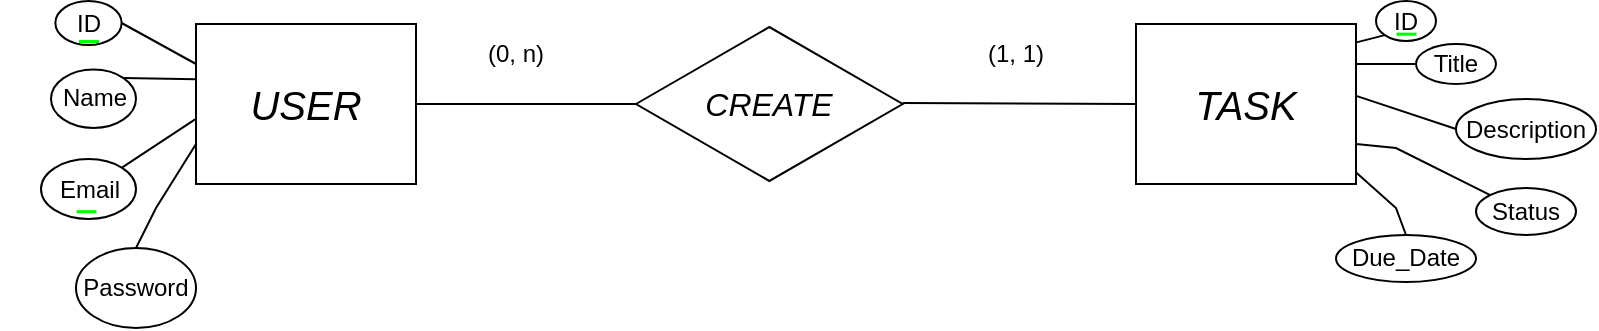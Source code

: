 <mxfile version="24.7.8">
  <diagram name="Página-1" id="oE5SToJG6d0fqBrR_LVp">
    <mxGraphModel dx="880" dy="547" grid="1" gridSize="10" guides="1" tooltips="1" connect="1" arrows="1" fold="1" page="1" pageScale="1" pageWidth="1169" pageHeight="827" math="0" shadow="0">
      <root>
        <mxCell id="0" />
        <mxCell id="1" parent="0" />
        <mxCell id="YD6msoa2M3r7hMomgX2S-1" value="&lt;i style=&quot;&quot;&gt;&lt;font style=&quot;font-size: 20px;&quot;&gt;USER&lt;/font&gt;&lt;/i&gt;" style="rounded=0;whiteSpace=wrap;html=1;fillColor=none;" parent="1" vertex="1">
          <mxGeometry x="370" y="118" width="110" height="80" as="geometry" />
        </mxCell>
        <mxCell id="YD6msoa2M3r7hMomgX2S-2" value="&lt;i style=&quot;&quot;&gt;&lt;font style=&quot;font-size: 20px;&quot;&gt;TASK&lt;/font&gt;&lt;/i&gt;" style="rounded=0;whiteSpace=wrap;html=1;fillColor=none;align=center;" parent="1" vertex="1">
          <mxGeometry x="840" y="118" width="110" height="80" as="geometry" />
        </mxCell>
        <mxCell id="YD6msoa2M3r7hMomgX2S-3" value="&lt;i&gt;&lt;font style=&quot;font-size: 16px;&quot;&gt;CREATE&lt;/font&gt;&lt;/i&gt;" style="html=1;whiteSpace=wrap;aspect=fixed;shape=isoRectangle;fillColor=none;" parent="1" vertex="1">
          <mxGeometry x="590" y="118" width="133.34" height="80" as="geometry" />
        </mxCell>
        <mxCell id="YD6msoa2M3r7hMomgX2S-5" value="" style="endArrow=none;html=1;rounded=0;exitX=1;exitY=0.5;exitDx=0;exitDy=0;" parent="1" source="YD6msoa2M3r7hMomgX2S-1" edge="1">
          <mxGeometry width="50" height="50" relative="1" as="geometry">
            <mxPoint x="490" y="158" as="sourcePoint" />
            <mxPoint x="590" y="158" as="targetPoint" />
          </mxGeometry>
        </mxCell>
        <mxCell id="YD6msoa2M3r7hMomgX2S-6" value="" style="endArrow=none;html=1;rounded=0;exitX=1;exitY=0.5;exitDx=0;exitDy=0;entryX=0;entryY=0.5;entryDx=0;entryDy=0;" parent="1" target="YD6msoa2M3r7hMomgX2S-2" edge="1">
          <mxGeometry width="50" height="50" relative="1" as="geometry">
            <mxPoint x="723.34" y="157.5" as="sourcePoint" />
            <mxPoint x="835.34" y="158.5" as="targetPoint" />
          </mxGeometry>
        </mxCell>
        <mxCell id="YD6msoa2M3r7hMomgX2S-23" value="" style="endArrow=none;html=1;rounded=0;entryX=0;entryY=0.75;entryDx=0;entryDy=0;exitX=0.5;exitY=0;exitDx=0;exitDy=0;" parent="1" source="1crDwZA3xUfXSPAo53d7-8" target="YD6msoa2M3r7hMomgX2S-1" edge="1">
          <mxGeometry width="50" height="50" relative="1" as="geometry">
            <mxPoint x="343.83" y="257.717" as="sourcePoint" />
            <mxPoint x="330" y="168" as="targetPoint" />
            <Array as="points">
              <mxPoint x="350" y="210" />
            </Array>
          </mxGeometry>
        </mxCell>
        <mxCell id="YD6msoa2M3r7hMomgX2S-25" value="" style="endArrow=none;html=1;rounded=0;entryX=0;entryY=0.346;entryDx=0;entryDy=0;entryPerimeter=0;exitX=1;exitY=0;exitDx=0;exitDy=0;" parent="1" source="1crDwZA3xUfXSPAo53d7-10" target="YD6msoa2M3r7hMomgX2S-1" edge="1">
          <mxGeometry width="50" height="50" relative="1" as="geometry">
            <mxPoint x="295.91" y="154.59" as="sourcePoint" />
            <mxPoint x="371" y="145" as="targetPoint" />
            <Array as="points" />
          </mxGeometry>
        </mxCell>
        <mxCell id="YD6msoa2M3r7hMomgX2S-30" value="" style="endArrow=none;html=1;rounded=0;exitX=1;exitY=0.25;exitDx=0;exitDy=0;entryX=0;entryY=0.5;entryDx=0;entryDy=0;" parent="1" source="YD6msoa2M3r7hMomgX2S-2" target="1crDwZA3xUfXSPAo53d7-4" edge="1">
          <mxGeometry width="50" height="50" relative="1" as="geometry">
            <mxPoint x="980" y="210" as="sourcePoint" />
            <mxPoint x="998" y="145" as="targetPoint" />
            <Array as="points" />
          </mxGeometry>
        </mxCell>
        <mxCell id="YD6msoa2M3r7hMomgX2S-37" value="" style="endArrow=none;html=1;rounded=0;exitX=1.001;exitY=0.449;exitDx=0;exitDy=0;exitPerimeter=0;entryX=0;entryY=0.5;entryDx=0;entryDy=0;" parent="1" source="YD6msoa2M3r7hMomgX2S-2" target="1crDwZA3xUfXSPAo53d7-3" edge="1">
          <mxGeometry width="50" height="50" relative="1" as="geometry">
            <mxPoint x="960" y="148" as="sourcePoint" />
            <mxPoint x="1025.5" y="181.5" as="targetPoint" />
            <Array as="points" />
          </mxGeometry>
        </mxCell>
        <mxCell id="YD6msoa2M3r7hMomgX2S-38" value="" style="endArrow=none;html=1;rounded=0;entryX=0;entryY=0;entryDx=0;entryDy=0;exitX=1;exitY=0.75;exitDx=0;exitDy=0;" parent="1" source="YD6msoa2M3r7hMomgX2S-2" target="1crDwZA3xUfXSPAo53d7-2" edge="1">
          <mxGeometry width="50" height="50" relative="1" as="geometry">
            <mxPoint x="951" y="173" as="sourcePoint" />
            <mxPoint x="1021.59" y="222.59" as="targetPoint" />
            <Array as="points">
              <mxPoint x="970" y="180" />
            </Array>
          </mxGeometry>
        </mxCell>
        <mxCell id="YD6msoa2M3r7hMomgX2S-39" value="" style="endArrow=none;html=1;rounded=0;exitX=1.002;exitY=0.93;exitDx=0;exitDy=0;entryX=0.5;entryY=0;entryDx=0;entryDy=0;exitPerimeter=0;" parent="1" source="YD6msoa2M3r7hMomgX2S-2" target="1crDwZA3xUfXSPAo53d7-1" edge="1">
          <mxGeometry width="50" height="50" relative="1" as="geometry">
            <mxPoint x="940" y="196" as="sourcePoint" />
            <mxPoint x="978.25" y="220" as="targetPoint" />
            <Array as="points">
              <mxPoint x="970" y="210" />
            </Array>
          </mxGeometry>
        </mxCell>
        <mxCell id="YD6msoa2M3r7hMomgX2S-45" value="" style="endArrow=none;html=1;rounded=0;exitX=1.002;exitY=0.115;exitDx=0;exitDy=0;entryX=0;entryY=1;entryDx=0;entryDy=0;exitPerimeter=0;" parent="1" source="YD6msoa2M3r7hMomgX2S-2" target="1crDwZA3xUfXSPAo53d7-5" edge="1">
          <mxGeometry width="50" height="50" relative="1" as="geometry">
            <mxPoint x="960" y="148" as="sourcePoint" />
            <mxPoint x="985" y="103" as="targetPoint" />
            <Array as="points" />
          </mxGeometry>
        </mxCell>
        <mxCell id="YD6msoa2M3r7hMomgX2S-48" value="" style="endArrow=none;html=1;rounded=0;exitX=1;exitY=0.5;exitDx=0;exitDy=0;entryX=0;entryY=0.25;entryDx=0;entryDy=0;" parent="1" source="1crDwZA3xUfXSPAo53d7-7" target="YD6msoa2M3r7hMomgX2S-1" edge="1">
          <mxGeometry width="50" height="50" relative="1" as="geometry">
            <mxPoint x="292.5" y="123" as="sourcePoint" />
            <mxPoint x="360" y="130" as="targetPoint" />
            <Array as="points" />
          </mxGeometry>
        </mxCell>
        <mxCell id="YD6msoa2M3r7hMomgX2S-49" value="(0, n)" style="text;html=1;align=center;verticalAlign=middle;whiteSpace=wrap;rounded=0;" parent="1" vertex="1">
          <mxGeometry x="500" y="118" width="60" height="30" as="geometry" />
        </mxCell>
        <mxCell id="YD6msoa2M3r7hMomgX2S-50" value="(1, 1)" style="text;html=1;align=center;verticalAlign=middle;whiteSpace=wrap;rounded=0;" parent="1" vertex="1">
          <mxGeometry x="750" y="118" width="60" height="30" as="geometry" />
        </mxCell>
        <mxCell id="EoohrdejDbw18MWcAkVu-11" value="" style="endArrow=none;html=1;rounded=0;strokeWidth=1.5;strokeColor=#00ff00;" parent="1" edge="1">
          <mxGeometry width="50" height="50" relative="1" as="geometry">
            <mxPoint x="311.25" y="126.5" as="sourcePoint" />
            <mxPoint x="321.25" y="126.5" as="targetPoint" />
          </mxGeometry>
        </mxCell>
        <mxCell id="EoohrdejDbw18MWcAkVu-15" style="edgeStyle=orthogonalEdgeStyle;rounded=0;orthogonalLoop=1;jettySize=auto;html=1;exitX=0.5;exitY=1;exitDx=0;exitDy=0;" parent="1" edge="1">
          <mxGeometry relative="1" as="geometry">
            <mxPoint x="280" y="193" as="sourcePoint" />
            <mxPoint x="280" y="193" as="targetPoint" />
          </mxGeometry>
        </mxCell>
        <mxCell id="EoohrdejDbw18MWcAkVu-16" value="" style="endArrow=none;html=1;rounded=0;strokeWidth=1.5;strokeColor=#00ff00;" parent="1" edge="1">
          <mxGeometry width="50" height="50" relative="1" as="geometry">
            <mxPoint x="310" y="211.58" as="sourcePoint" />
            <mxPoint x="320" y="211.58" as="targetPoint" />
          </mxGeometry>
        </mxCell>
        <mxCell id="EoohrdejDbw18MWcAkVu-17" value="" style="endArrow=none;html=1;rounded=0;entryX=-0.004;entryY=0.596;entryDx=0;entryDy=0;entryPerimeter=0;exitX=1;exitY=0;exitDx=0;exitDy=0;" parent="1" source="1crDwZA3xUfXSPAo53d7-9" target="YD6msoa2M3r7hMomgX2S-1" edge="1">
          <mxGeometry width="50" height="50" relative="1" as="geometry">
            <mxPoint x="294.142" y="215.858" as="sourcePoint" />
            <mxPoint x="330" y="150" as="targetPoint" />
          </mxGeometry>
        </mxCell>
        <mxCell id="EoohrdejDbw18MWcAkVu-23" value="" style="endArrow=none;html=1;rounded=0;strokeWidth=1.5;strokeColor=#00ff00;jumpSize=6;endSize=6;" parent="1" edge="1">
          <mxGeometry width="50" height="50" relative="1" as="geometry">
            <mxPoint x="970" y="122.83" as="sourcePoint" />
            <mxPoint x="980" y="122.83" as="targetPoint" />
          </mxGeometry>
        </mxCell>
        <mxCell id="1crDwZA3xUfXSPAo53d7-1" value="&lt;span style=&quot;text-wrap: nowrap;&quot;&gt;Due_D&lt;/span&gt;&lt;span style=&quot;text-wrap: nowrap; background-color: initial;&quot;&gt;ate&lt;/span&gt;" style="ellipse;whiteSpace=wrap;html=1;fillColor=none;" vertex="1" parent="1">
          <mxGeometry x="940" y="223.5" width="70" height="23.5" as="geometry" />
        </mxCell>
        <mxCell id="1crDwZA3xUfXSPAo53d7-2" value="&lt;span style=&quot;text-wrap: nowrap;&quot;&gt;Status&lt;/span&gt;" style="ellipse;whiteSpace=wrap;html=1;fillColor=none;" vertex="1" parent="1">
          <mxGeometry x="1010" y="200" width="50" height="23.5" as="geometry" />
        </mxCell>
        <mxCell id="1crDwZA3xUfXSPAo53d7-3" value="&lt;span style=&quot;text-wrap: nowrap;&quot;&gt;Description&lt;/span&gt;" style="ellipse;whiteSpace=wrap;html=1;fillColor=none;" vertex="1" parent="1">
          <mxGeometry x="1000" y="155.5" width="70" height="30" as="geometry" />
        </mxCell>
        <mxCell id="1crDwZA3xUfXSPAo53d7-4" value="&lt;span style=&quot;text-wrap: nowrap;&quot;&gt;Title&lt;/span&gt;" style="ellipse;whiteSpace=wrap;html=1;fillColor=none;" vertex="1" parent="1">
          <mxGeometry x="980" y="128" width="40" height="20" as="geometry" />
        </mxCell>
        <mxCell id="1crDwZA3xUfXSPAo53d7-5" value="ID" style="ellipse;whiteSpace=wrap;html=1;fillColor=none;" vertex="1" parent="1">
          <mxGeometry x="960" y="106.5" width="30" height="20" as="geometry" />
        </mxCell>
        <mxCell id="1crDwZA3xUfXSPAo53d7-7" value="ID" style="ellipse;whiteSpace=wrap;html=1;fillColor=none;verticalAlign=middle;fontSize=12;" vertex="1" parent="1">
          <mxGeometry x="299.69" y="106.5" width="33.12" height="22" as="geometry" />
        </mxCell>
        <mxCell id="1crDwZA3xUfXSPAo53d7-8" value="&lt;span style=&quot;text-wrap: nowrap;&quot;&gt;Password&lt;/span&gt;" style="ellipse;whiteSpace=wrap;html=1;fillColor=none;" vertex="1" parent="1">
          <mxGeometry x="310" y="230" width="60" height="40" as="geometry" />
        </mxCell>
        <mxCell id="1crDwZA3xUfXSPAo53d7-9" value="Email" style="ellipse;whiteSpace=wrap;html=1;fillColor=none;" vertex="1" parent="1">
          <mxGeometry x="292.5" y="185.5" width="47.5" height="30" as="geometry" />
        </mxCell>
        <mxCell id="1crDwZA3xUfXSPAo53d7-10" value="Name" style="ellipse;whiteSpace=wrap;html=1;fillColor=none;" vertex="1" parent="1">
          <mxGeometry x="297.5" y="140.75" width="42.5" height="29.25" as="geometry" />
        </mxCell>
      </root>
    </mxGraphModel>
  </diagram>
</mxfile>
